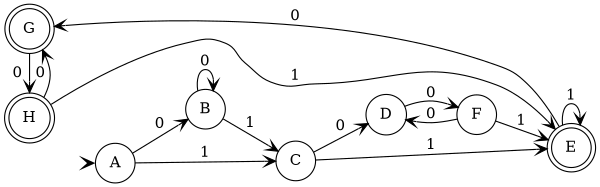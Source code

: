 digraph NFA {
   rankdir = LR;
  /* root = 0;*/
   size="4,4";
   node [shape = circle];
   edge [arrowhead = vee];
   0 [label = "A"];
   1 [label = "B"];
   2 [label = "C"];
   3 [label = "D"];
   4 [shape = doublecircle, label ="G"]; 
   5 [label = "F"];
   6 [shape = doublecircle, label ="E"];  
   7 [shape = doublecircle, label ="H"];
/* the value invis causes the node or edge to be undrawn */
   "" [style = invis, width = 0, height = 0];
   "" -> 0 [arrowsize = 1.5, penwidth = 0];
   0 -> 2 [label = "1"];
   0 -> 1 [label = "0"];
   1 -> 2 [label = "1"];
   1 -> 1 [label = "0"];
   2 -> 6 [label = "1"];
   2 -> 3 [label = "0"];   
   3 -> 5 [label = "0"];
   4 -> 7 [label = "0", constraint = false];
   5 -> 6 [label = "1"];
   5 -> 3 [label = "0"];
   6 -> 6 [label = "1", constraint = false];
   6 -> 4 [label = "0", constraint = false]; 
   7 -> 6 [label = "1", constraint = false];
   7 -> 4 [label = "0", constraint = false];
}
